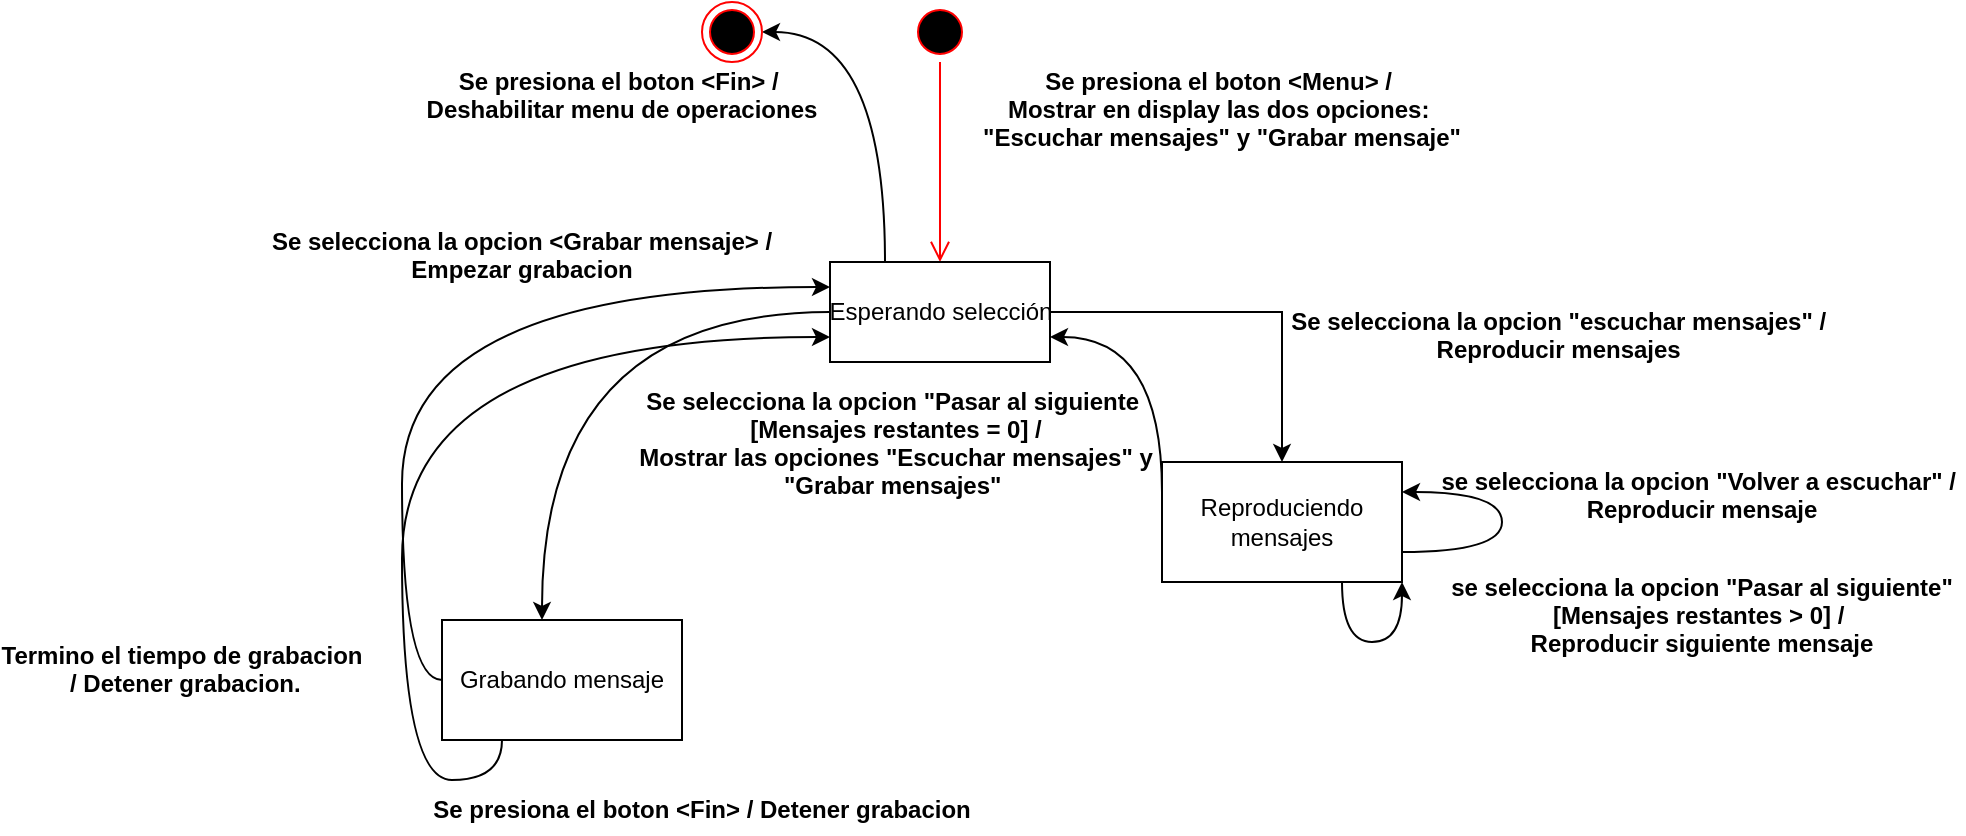 <mxfile version="15.7.1" type="device"><diagram id="razgigmEidIXoaPvPFjB" name="Page-1"><mxGraphModel dx="1689" dy="482" grid="1" gridSize="10" guides="1" tooltips="1" connect="1" arrows="1" fold="1" page="1" pageScale="1" pageWidth="827" pageHeight="1169" math="0" shadow="0"><root><mxCell id="0"/><mxCell id="1" parent="0"/><mxCell id="AY40qCiJWLwfalM4jxT9-1" value="" style="ellipse;html=1;shape=startState;fillColor=#000000;strokeColor=#ff0000;" parent="1" vertex="1"><mxGeometry x="384" y="10" width="30" height="30" as="geometry"/></mxCell><mxCell id="AY40qCiJWLwfalM4jxT9-2" value="" style="edgeStyle=orthogonalEdgeStyle;html=1;verticalAlign=bottom;endArrow=open;endSize=8;strokeColor=#ff0000;rounded=0;entryX=0.5;entryY=0;entryDx=0;entryDy=0;" parent="1" source="AY40qCiJWLwfalM4jxT9-1" target="AY40qCiJWLwfalM4jxT9-5" edge="1"><mxGeometry relative="1" as="geometry"><mxPoint x="399" y="100" as="targetPoint"/></mxGeometry></mxCell><mxCell id="AY40qCiJWLwfalM4jxT9-3" value="Se presiona el boton &lt;Menu&gt; / &#10;Mostrar en display las dos opciones: &#10;&quot;Escuchar mensajes&quot; y &quot;Grabar mensaje&quot;" style="text;align=center;fontStyle=1;verticalAlign=middle;spacingLeft=3;spacingRight=3;strokeColor=none;rotatable=0;points=[[0,0.5],[1,0.5]];portConstraint=eastwest;" parent="1" vertex="1"><mxGeometry x="500" y="50" width="80" height="26" as="geometry"/></mxCell><mxCell id="AY40qCiJWLwfalM4jxT9-7" value="" style="edgeStyle=orthogonalEdgeStyle;rounded=0;orthogonalLoop=1;jettySize=auto;html=1;" parent="1" source="AY40qCiJWLwfalM4jxT9-5" target="AY40qCiJWLwfalM4jxT9-6" edge="1"><mxGeometry relative="1" as="geometry"/></mxCell><mxCell id="AY40qCiJWLwfalM4jxT9-20" style="edgeStyle=orthogonalEdgeStyle;curved=1;orthogonalLoop=1;jettySize=auto;html=1;exitX=0.25;exitY=0;exitDx=0;exitDy=0;entryX=1;entryY=0.5;entryDx=0;entryDy=0;" parent="1" source="AY40qCiJWLwfalM4jxT9-5" target="AY40qCiJWLwfalM4jxT9-19" edge="1"><mxGeometry relative="1" as="geometry"/></mxCell><mxCell id="AY40qCiJWLwfalM4jxT9-23" value="" style="edgeStyle=orthogonalEdgeStyle;curved=1;orthogonalLoop=1;jettySize=auto;html=1;" parent="1" source="AY40qCiJWLwfalM4jxT9-5" target="AY40qCiJWLwfalM4jxT9-22" edge="1"><mxGeometry relative="1" as="geometry"><Array as="points"><mxPoint x="200" y="165"/></Array></mxGeometry></mxCell><mxCell id="AY40qCiJWLwfalM4jxT9-5" value="&lt;font style=&quot;vertical-align: inherit&quot;&gt;&lt;font style=&quot;vertical-align: inherit&quot;&gt;Esperando selección&lt;/font&gt;&lt;/font&gt;" style="html=1;" parent="1" vertex="1"><mxGeometry x="344" y="140" width="110" height="50" as="geometry"/></mxCell><mxCell id="AY40qCiJWLwfalM4jxT9-15" style="edgeStyle=orthogonalEdgeStyle;curved=1;orthogonalLoop=1;jettySize=auto;html=1;exitX=0;exitY=0.25;exitDx=0;exitDy=0;entryX=1;entryY=0.75;entryDx=0;entryDy=0;" parent="1" source="AY40qCiJWLwfalM4jxT9-6" target="AY40qCiJWLwfalM4jxT9-5" edge="1"><mxGeometry relative="1" as="geometry"><Array as="points"><mxPoint x="510" y="178"/></Array></mxGeometry></mxCell><mxCell id="AY40qCiJWLwfalM4jxT9-6" value="Reproduciendo mensajes" style="whiteSpace=wrap;html=1;" parent="1" vertex="1"><mxGeometry x="510" y="240" width="120" height="60" as="geometry"/></mxCell><mxCell id="AY40qCiJWLwfalM4jxT9-8" value="Se selecciona la opcion &quot;escuchar mensajes&quot; / &#10;Reproducir mensajes &#10;" style="text;align=center;fontStyle=1;verticalAlign=middle;spacingLeft=3;spacingRight=3;strokeColor=none;rotatable=0;points=[[0,0.5],[1,0.5]];portConstraint=eastwest;" parent="1" vertex="1"><mxGeometry x="670" y="170" width="80" height="26" as="geometry"/></mxCell><mxCell id="AY40qCiJWLwfalM4jxT9-9" style="edgeStyle=orthogonalEdgeStyle;orthogonalLoop=1;jettySize=auto;html=1;exitX=1;exitY=0.75;exitDx=0;exitDy=0;entryX=1;entryY=0.25;entryDx=0;entryDy=0;curved=1;" parent="1" source="AY40qCiJWLwfalM4jxT9-6" target="AY40qCiJWLwfalM4jxT9-6" edge="1"><mxGeometry relative="1" as="geometry"><Array as="points"><mxPoint x="680" y="285"/><mxPoint x="680" y="255"/></Array></mxGeometry></mxCell><mxCell id="AY40qCiJWLwfalM4jxT9-10" value="se selecciona la opcion &quot;Volver a escuchar&quot; / &#10;Reproducir mensaje&#10;" style="text;align=center;fontStyle=1;verticalAlign=middle;spacingLeft=3;spacingRight=3;strokeColor=none;rotatable=0;points=[[0,0.5],[1,0.5]];portConstraint=eastwest;" parent="1" vertex="1"><mxGeometry x="740" y="250" width="80" height="26" as="geometry"/></mxCell><mxCell id="AY40qCiJWLwfalM4jxT9-16" value="Se selecciona la opcion &quot;Pasar al siguiente &#10;[Mensajes restantes = 0] /&#10;Mostrar las opciones &quot;Escuchar mensajes&quot; y&#10;&quot;Grabar mensajes&quot; &#10;" style="text;align=center;fontStyle=1;verticalAlign=middle;spacingLeft=3;spacingRight=3;strokeColor=none;rotatable=0;points=[[0,0.5],[1,0.5]];portConstraint=eastwest;" parent="1" vertex="1"><mxGeometry x="334" y="224" width="86" height="26" as="geometry"/></mxCell><mxCell id="AY40qCiJWLwfalM4jxT9-17" style="edgeStyle=orthogonalEdgeStyle;curved=1;orthogonalLoop=1;jettySize=auto;html=1;exitX=0.75;exitY=1;exitDx=0;exitDy=0;entryX=1;entryY=1;entryDx=0;entryDy=0;" parent="1" source="AY40qCiJWLwfalM4jxT9-6" target="AY40qCiJWLwfalM4jxT9-6" edge="1"><mxGeometry relative="1" as="geometry"><Array as="points"><mxPoint x="600" y="330"/><mxPoint x="630" y="330"/></Array></mxGeometry></mxCell><mxCell id="AY40qCiJWLwfalM4jxT9-18" value="se selecciona la opcion &quot;Pasar al siguiente&quot; &#10;[Mensajes restantes &gt; 0] / &#10;Reproducir siguiente mensaje&#10;" style="text;align=center;fontStyle=1;verticalAlign=middle;spacingLeft=3;spacingRight=3;strokeColor=none;rotatable=0;points=[[0,0.5],[1,0.5]];portConstraint=eastwest;" parent="1" vertex="1"><mxGeometry x="740" y="310" width="80" height="26" as="geometry"/></mxCell><mxCell id="AY40qCiJWLwfalM4jxT9-19" value="" style="ellipse;html=1;shape=endState;fillColor=#000000;strokeColor=#ff0000;" parent="1" vertex="1"><mxGeometry x="280" y="10" width="30" height="30" as="geometry"/></mxCell><mxCell id="AY40qCiJWLwfalM4jxT9-21" value="Se presiona el boton &lt;Fin&gt; / &#10;Deshabilitar menu de operaciones&#10;" style="text;align=center;fontStyle=1;verticalAlign=middle;spacingLeft=3;spacingRight=3;strokeColor=none;rotatable=0;points=[[0,0.5],[1,0.5]];portConstraint=eastwest;" parent="1" vertex="1"><mxGeometry x="200" y="50" width="80" height="26" as="geometry"/></mxCell><mxCell id="AY40qCiJWLwfalM4jxT9-30" style="edgeStyle=orthogonalEdgeStyle;curved=1;orthogonalLoop=1;jettySize=auto;html=1;exitX=0;exitY=0.5;exitDx=0;exitDy=0;entryX=0;entryY=0.25;entryDx=0;entryDy=0;" parent="1" source="AY40qCiJWLwfalM4jxT9-22" target="AY40qCiJWLwfalM4jxT9-5" edge="1"><mxGeometry relative="1" as="geometry"/></mxCell><mxCell id="AY40qCiJWLwfalM4jxT9-32" style="edgeStyle=orthogonalEdgeStyle;curved=1;orthogonalLoop=1;jettySize=auto;html=1;exitX=0.25;exitY=1;exitDx=0;exitDy=0;entryX=0;entryY=0.75;entryDx=0;entryDy=0;" parent="1" source="AY40qCiJWLwfalM4jxT9-22" target="AY40qCiJWLwfalM4jxT9-5" edge="1"><mxGeometry relative="1" as="geometry"><Array as="points"><mxPoint x="180" y="399"/><mxPoint x="130" y="399"/><mxPoint x="130" y="178"/></Array></mxGeometry></mxCell><mxCell id="AY40qCiJWLwfalM4jxT9-22" value="Grabando mensaje" style="whiteSpace=wrap;html=1;" parent="1" vertex="1"><mxGeometry x="150" y="319" width="120" height="60" as="geometry"/></mxCell><mxCell id="AY40qCiJWLwfalM4jxT9-24" value="Se selecciona la opcion &lt;Grabar mensaje&gt; / &#10;Empezar grabacion&#10;" style="text;align=center;fontStyle=1;verticalAlign=middle;spacingLeft=3;spacingRight=3;strokeColor=none;rotatable=0;points=[[0,0.5],[1,0.5]];portConstraint=eastwest;" parent="1" vertex="1"><mxGeometry x="150" y="130" width="80" height="26" as="geometry"/></mxCell><mxCell id="AY40qCiJWLwfalM4jxT9-28" value="Termino el tiempo de grabacion&#10; / Detener grabacion." style="text;align=center;fontStyle=1;verticalAlign=middle;spacingLeft=3;spacingRight=3;strokeColor=none;rotatable=0;points=[[0,0.5],[1,0.5]];portConstraint=eastwest;" parent="1" vertex="1"><mxGeometry x="-20" y="330" width="80" height="26" as="geometry"/></mxCell><mxCell id="AY40qCiJWLwfalM4jxT9-33" value="Se presiona el boton &lt;Fin&gt; / Detener grabacion" style="text;align=center;fontStyle=1;verticalAlign=middle;spacingLeft=3;spacingRight=3;strokeColor=none;rotatable=0;points=[[0,0.5],[1,0.5]];portConstraint=eastwest;" parent="1" vertex="1"><mxGeometry x="240" y="400" width="80" height="26" as="geometry"/></mxCell></root></mxGraphModel></diagram></mxfile>